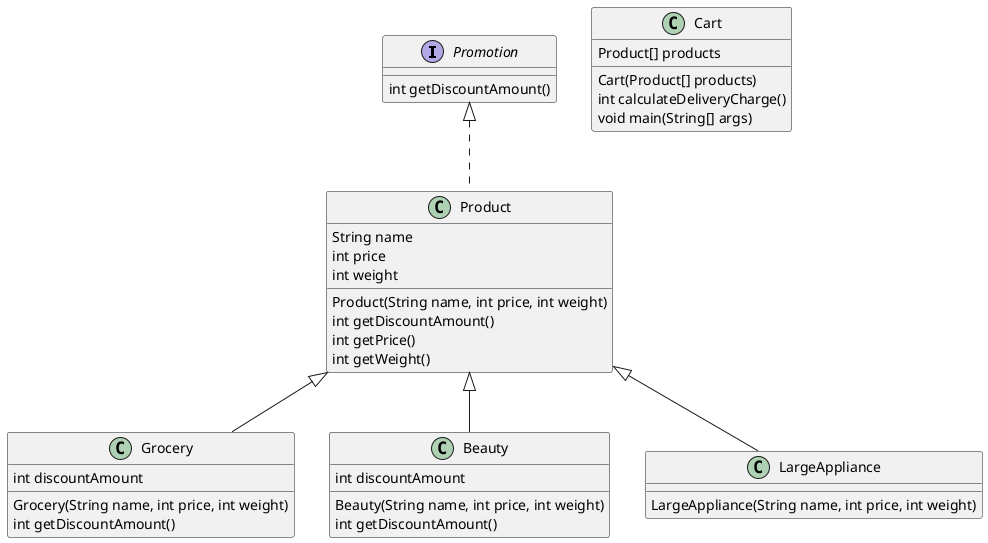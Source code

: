 @startuml

interface Promotion {
    int getDiscountAmount()
}

class Product implements Promotion {
    String name
    int price
    int weight
    Product(String name, int price, int weight)
    int getDiscountAmount()
    int getPrice()
    int getWeight()
}

class Cart {
    Product[] products
    Cart(Product[] products)
    int calculateDeliveryCharge()
    void main(String[] args)
}

class Grocery extends Product {
    int discountAmount
    Grocery(String name, int price, int weight)
    int getDiscountAmount()
}

class Beauty extends Product {
    int discountAmount
    Beauty(String name, int price, int weight)
    int getDiscountAmount()
}

class LargeAppliance extends Product {
    LargeAppliance(String name, int price, int weight)
}

@enduml